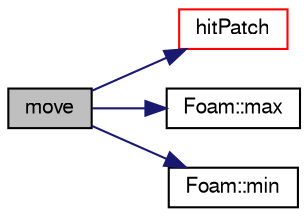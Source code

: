 digraph "move"
{
  bgcolor="transparent";
  edge [fontname="FreeSans",fontsize="10",labelfontname="FreeSans",labelfontsize="10"];
  node [fontname="FreeSans",fontsize="10",shape=record];
  rankdir="LR";
  Node153 [label="move",height=0.2,width=0.4,color="black", fillcolor="grey75", style="filled", fontcolor="black"];
  Node153 -> Node154 [color="midnightblue",fontsize="10",style="solid",fontname="FreeSans"];
  Node154 [label="hitPatch",height=0.2,width=0.4,color="red",URL="$a24698.html#a4caf1bad861c1ac81a4479c6de40ec58",tooltip="Overridable function to handle the particle hitting a patch. "];
  Node153 -> Node161 [color="midnightblue",fontsize="10",style="solid",fontname="FreeSans"];
  Node161 [label="Foam::max",height=0.2,width=0.4,color="black",URL="$a21124.html#ac993e906cf2774ae77e666bc24e81733"];
  Node153 -> Node162 [color="midnightblue",fontsize="10",style="solid",fontname="FreeSans"];
  Node162 [label="Foam::min",height=0.2,width=0.4,color="black",URL="$a21124.html#a253e112ad2d56d96230ff39ea7f442dc"];
}
